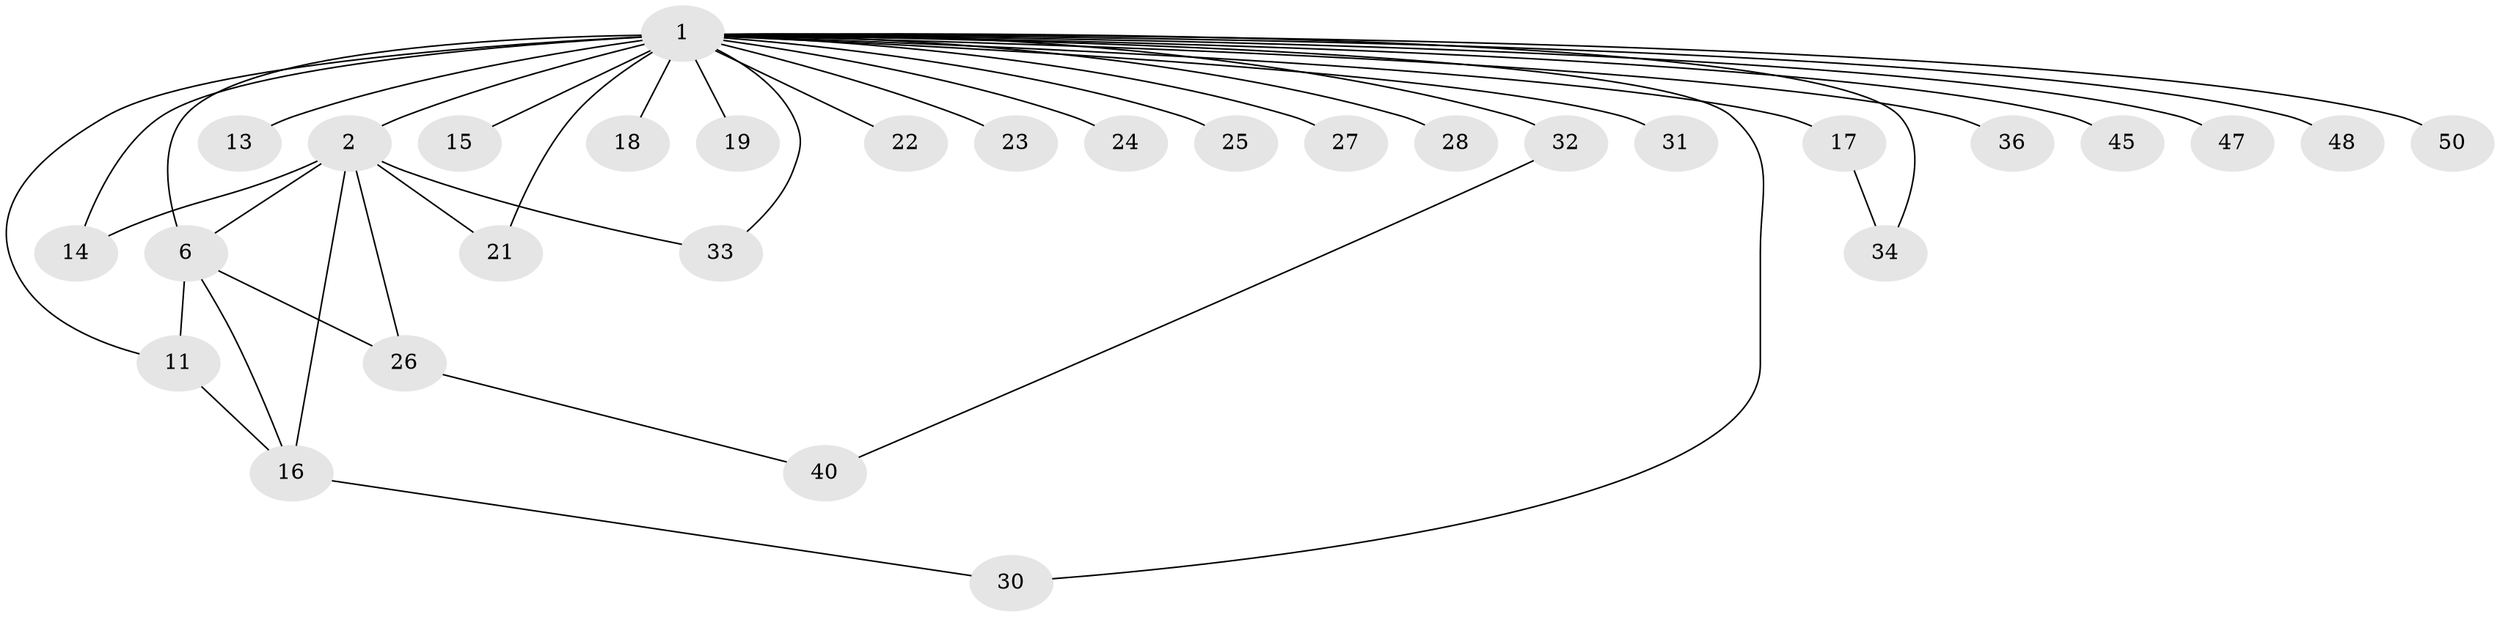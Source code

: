 // original degree distribution, {10: 0.02, 11: 0.02, 15: 0.02, 14: 0.04, 17: 0.04, 12: 0.02, 22: 0.02, 23: 0.02, 3: 0.14, 4: 0.08, 2: 0.58}
// Generated by graph-tools (version 1.1) at 2025/17/03/04/25 18:17:36]
// undirected, 30 vertices, 40 edges
graph export_dot {
graph [start="1"]
  node [color=gray90,style=filled];
  1 [super="+3"];
  2 [super="+7+12"];
  6;
  11;
  13;
  14;
  15;
  16 [super="+41"];
  17;
  18 [super="+38"];
  19;
  21;
  22;
  23;
  24;
  25;
  26;
  27;
  28;
  30;
  31;
  32;
  33;
  34;
  36;
  40;
  45;
  47;
  48;
  50;
  1 -- 2 [weight=15];
  1 -- 6 [weight=8];
  1 -- 50 [weight=2];
  1 -- 11;
  1 -- 13 [weight=2];
  1 -- 14;
  1 -- 15;
  1 -- 17 [weight=2];
  1 -- 18 [weight=2];
  1 -- 19 [weight=2];
  1 -- 21;
  1 -- 22;
  1 -- 23 [weight=2];
  1 -- 24 [weight=2];
  1 -- 25 [weight=2];
  1 -- 27 [weight=2];
  1 -- 28;
  1 -- 30;
  1 -- 31 [weight=2];
  1 -- 32 [weight=2];
  1 -- 33;
  1 -- 34;
  1 -- 36 [weight=2];
  1 -- 45 [weight=2];
  1 -- 47 [weight=2];
  1 -- 48 [weight=2];
  2 -- 6 [weight=3];
  2 -- 21;
  2 -- 16;
  2 -- 26;
  2 -- 33;
  2 -- 14;
  6 -- 11;
  6 -- 26;
  6 -- 16;
  11 -- 16;
  16 -- 30;
  17 -- 34;
  26 -- 40;
  32 -- 40;
}
